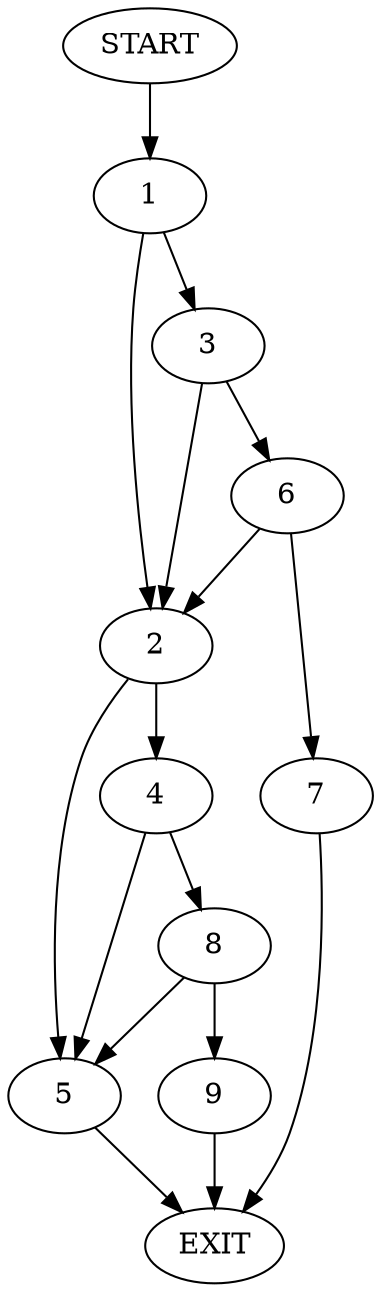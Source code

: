 digraph {
0 [label="START"]
10 [label="EXIT"]
0 -> 1
1 -> 2
1 -> 3
2 -> 4
2 -> 5
3 -> 2
3 -> 6
6 -> 7
6 -> 2
7 -> 10
5 -> 10
4 -> 8
4 -> 5
8 -> 9
8 -> 5
9 -> 10
}
